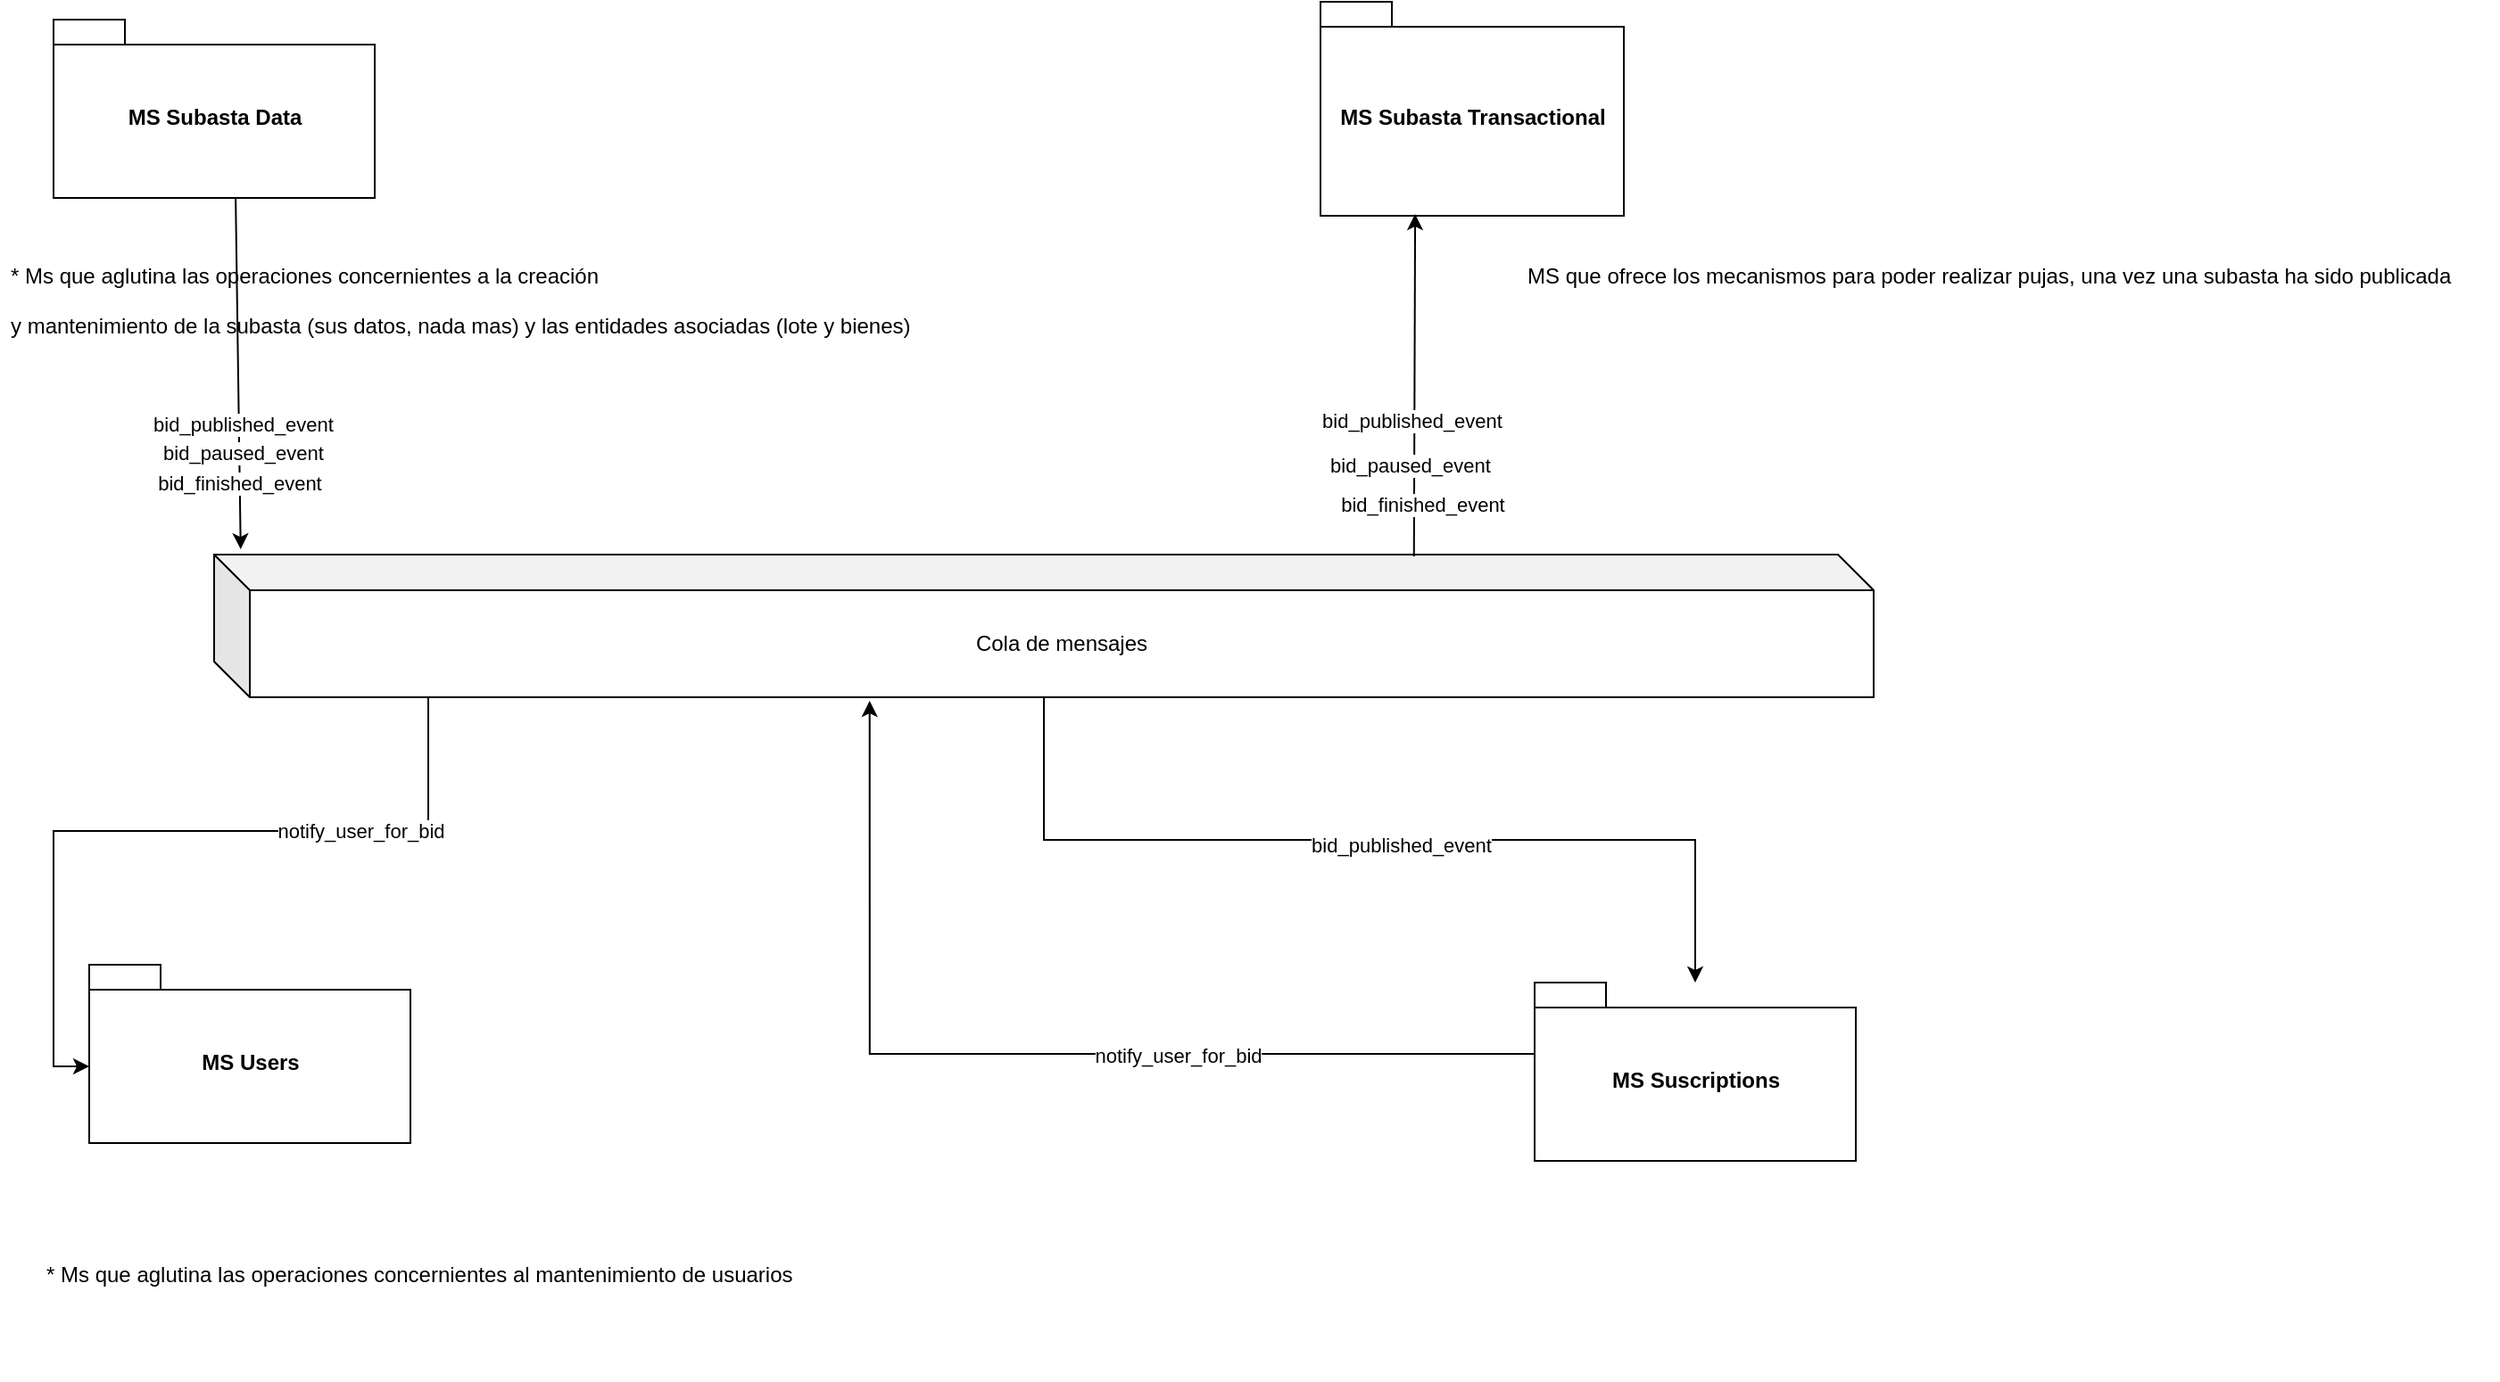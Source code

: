 <mxfile version="20.8.18" type="github"><diagram id="C5RBs43oDa-KdzZeNtuy" name="Page-1"><mxGraphModel dx="2901" dy="1079" grid="1" gridSize="10" guides="1" tooltips="1" connect="1" arrows="1" fold="1" page="1" pageScale="1" pageWidth="827" pageHeight="1169" math="0" shadow="0"><root><mxCell id="WIyWlLk6GJQsqaUBKTNV-0"/><mxCell id="WIyWlLk6GJQsqaUBKTNV-1" parent="WIyWlLk6GJQsqaUBKTNV-0"/><mxCell id="QDV0z6x90DDMRrMOmXiv-1" value="MS Subasta Data" style="shape=folder;fontStyle=1;spacingTop=10;tabWidth=40;tabHeight=14;tabPosition=left;html=1;" vertex="1" parent="WIyWlLk6GJQsqaUBKTNV-1"><mxGeometry x="-550" y="40" width="180" height="100" as="geometry"/></mxCell><mxCell id="QDV0z6x90DDMRrMOmXiv-2" value="* Ms que aglutina las operaciones concernientes a la creación &#xA;&#xA;y mantenimiento de la subasta (sus datos, nada mas) y las entidades asociadas (lote y bienes)&#xA;" style="text;strokeColor=none;fillColor=none;spacingLeft=4;spacingRight=4;overflow=hidden;rotatable=0;points=[[0,0.5],[1,0.5]];portConstraint=eastwest;fontSize=12;" vertex="1" parent="WIyWlLk6GJQsqaUBKTNV-1"><mxGeometry x="-580" y="170" width="520" height="70" as="geometry"/></mxCell><mxCell id="QDV0z6x90DDMRrMOmXiv-3" value="MS Subasta Transactional" style="shape=folder;fontStyle=1;spacingTop=10;tabWidth=40;tabHeight=14;tabPosition=left;html=1;" vertex="1" parent="WIyWlLk6GJQsqaUBKTNV-1"><mxGeometry x="160" y="30" width="170" height="120" as="geometry"/></mxCell><mxCell id="QDV0z6x90DDMRrMOmXiv-4" value="MS que ofrece los mecanismos para poder realizar pujas, una vez una subasta ha sido publicada&#xA;" style="text;strokeColor=none;fillColor=none;spacingLeft=4;spacingRight=4;overflow=hidden;rotatable=0;points=[[0,0.5],[1,0.5]];portConstraint=eastwest;fontSize=12;" vertex="1" parent="WIyWlLk6GJQsqaUBKTNV-1"><mxGeometry x="270" y="170" width="550" height="40" as="geometry"/></mxCell><mxCell id="QDV0z6x90DDMRrMOmXiv-20" style="edgeStyle=orthogonalEdgeStyle;rounded=0;orthogonalLoop=1;jettySize=auto;html=1;" edge="1" parent="WIyWlLk6GJQsqaUBKTNV-1" source="QDV0z6x90DDMRrMOmXiv-8" target="QDV0z6x90DDMRrMOmXiv-19"><mxGeometry relative="1" as="geometry"/></mxCell><mxCell id="QDV0z6x90DDMRrMOmXiv-21" value="bid_published_event" style="edgeLabel;html=1;align=center;verticalAlign=middle;resizable=0;points=[];" vertex="1" connectable="0" parent="QDV0z6x90DDMRrMOmXiv-20"><mxGeometry x="0.066" y="-3" relative="1" as="geometry"><mxPoint as="offset"/></mxGeometry></mxCell><mxCell id="QDV0z6x90DDMRrMOmXiv-24" style="edgeStyle=orthogonalEdgeStyle;rounded=0;orthogonalLoop=1;jettySize=auto;html=1;entryX=0;entryY=0;entryDx=0;entryDy=57;entryPerimeter=0;" edge="1" parent="WIyWlLk6GJQsqaUBKTNV-1" source="QDV0z6x90DDMRrMOmXiv-8" target="QDV0z6x90DDMRrMOmXiv-17"><mxGeometry relative="1" as="geometry"><Array as="points"><mxPoint x="-340" y="495"/><mxPoint x="-550" y="495"/><mxPoint x="-550" y="627"/></Array></mxGeometry></mxCell><mxCell id="QDV0z6x90DDMRrMOmXiv-25" value="notify_user_for_bid" style="edgeLabel;html=1;align=center;verticalAlign=middle;resizable=0;points=[];" vertex="1" connectable="0" parent="QDV0z6x90DDMRrMOmXiv-24"><mxGeometry x="-0.483" relative="1" as="geometry"><mxPoint as="offset"/></mxGeometry></mxCell><mxCell id="QDV0z6x90DDMRrMOmXiv-8" value="Cola de mensajes" style="shape=cube;whiteSpace=wrap;html=1;boundedLbl=1;backgroundOutline=1;darkOpacity=0.05;darkOpacity2=0.1;" vertex="1" parent="WIyWlLk6GJQsqaUBKTNV-1"><mxGeometry x="-460" y="340" width="930" height="80" as="geometry"/></mxCell><mxCell id="QDV0z6x90DDMRrMOmXiv-9" value="" style="endArrow=classic;html=1;rounded=0;exitX=0.567;exitY=1;exitDx=0;exitDy=0;exitPerimeter=0;entryX=0.016;entryY=-0.037;entryDx=0;entryDy=0;entryPerimeter=0;" edge="1" parent="WIyWlLk6GJQsqaUBKTNV-1" source="QDV0z6x90DDMRrMOmXiv-1" target="QDV0z6x90DDMRrMOmXiv-8"><mxGeometry width="50" height="50" relative="1" as="geometry"><mxPoint x="390" y="400" as="sourcePoint"/><mxPoint x="440" y="350" as="targetPoint"/></mxGeometry></mxCell><mxCell id="QDV0z6x90DDMRrMOmXiv-10" value="bid_published_event" style="edgeLabel;html=1;align=center;verticalAlign=middle;resizable=0;points=[];" vertex="1" connectable="0" parent="QDV0z6x90DDMRrMOmXiv-9"><mxGeometry x="0.289" y="2" relative="1" as="geometry"><mxPoint as="offset"/></mxGeometry></mxCell><mxCell id="QDV0z6x90DDMRrMOmXiv-11" value="bid_paused_event" style="edgeLabel;html=1;align=center;verticalAlign=middle;resizable=0;points=[];" vertex="1" connectable="0" parent="QDV0z6x90DDMRrMOmXiv-9"><mxGeometry x="0.452" y="2" relative="1" as="geometry"><mxPoint as="offset"/></mxGeometry></mxCell><mxCell id="QDV0z6x90DDMRrMOmXiv-12" value="bid_finished_event" style="edgeLabel;html=1;align=center;verticalAlign=middle;resizable=0;points=[];" vertex="1" connectable="0" parent="QDV0z6x90DDMRrMOmXiv-9"><mxGeometry x="0.624" y="-1" relative="1" as="geometry"><mxPoint as="offset"/></mxGeometry></mxCell><mxCell id="QDV0z6x90DDMRrMOmXiv-13" value="" style="endArrow=classic;html=1;rounded=0;entryX=0.312;entryY=0.992;entryDx=0;entryDy=0;entryPerimeter=0;exitX=0.723;exitY=0.013;exitDx=0;exitDy=0;exitPerimeter=0;" edge="1" parent="WIyWlLk6GJQsqaUBKTNV-1" source="QDV0z6x90DDMRrMOmXiv-8" target="QDV0z6x90DDMRrMOmXiv-3"><mxGeometry width="50" height="50" relative="1" as="geometry"><mxPoint x="390" y="400" as="sourcePoint"/><mxPoint x="440" y="350" as="targetPoint"/></mxGeometry></mxCell><mxCell id="QDV0z6x90DDMRrMOmXiv-14" value="bid_published_event" style="edgeLabel;html=1;align=center;verticalAlign=middle;resizable=0;points=[];" vertex="1" connectable="0" parent="QDV0z6x90DDMRrMOmXiv-13"><mxGeometry x="-0.208" y="2" relative="1" as="geometry"><mxPoint as="offset"/></mxGeometry></mxCell><mxCell id="QDV0z6x90DDMRrMOmXiv-15" value="bid_paused_event" style="edgeLabel;html=1;align=center;verticalAlign=middle;resizable=0;points=[];" vertex="1" connectable="0" parent="QDV0z6x90DDMRrMOmXiv-13"><mxGeometry x="-0.468" y="3" relative="1" as="geometry"><mxPoint as="offset"/></mxGeometry></mxCell><mxCell id="QDV0z6x90DDMRrMOmXiv-16" value="bid_finished_event" style="edgeLabel;html=1;align=center;verticalAlign=middle;resizable=0;points=[];" vertex="1" connectable="0" parent="QDV0z6x90DDMRrMOmXiv-13"><mxGeometry x="-0.697" y="-4" relative="1" as="geometry"><mxPoint as="offset"/></mxGeometry></mxCell><mxCell id="QDV0z6x90DDMRrMOmXiv-17" value="MS Users" style="shape=folder;fontStyle=1;spacingTop=10;tabWidth=40;tabHeight=14;tabPosition=left;html=1;" vertex="1" parent="WIyWlLk6GJQsqaUBKTNV-1"><mxGeometry x="-530" y="570" width="180" height="100" as="geometry"/></mxCell><mxCell id="QDV0z6x90DDMRrMOmXiv-18" value="* Ms que aglutina las operaciones concernientes al mantenimiento de usuarios" style="text;strokeColor=none;fillColor=none;spacingLeft=4;spacingRight=4;overflow=hidden;rotatable=0;points=[[0,0.5],[1,0.5]];portConstraint=eastwest;fontSize=12;" vertex="1" parent="WIyWlLk6GJQsqaUBKTNV-1"><mxGeometry x="-560" y="730" width="520" height="70" as="geometry"/></mxCell><mxCell id="QDV0z6x90DDMRrMOmXiv-22" style="edgeStyle=orthogonalEdgeStyle;rounded=0;orthogonalLoop=1;jettySize=auto;html=1;entryX=0.395;entryY=1.025;entryDx=0;entryDy=0;entryPerimeter=0;" edge="1" parent="WIyWlLk6GJQsqaUBKTNV-1" source="QDV0z6x90DDMRrMOmXiv-19" target="QDV0z6x90DDMRrMOmXiv-8"><mxGeometry relative="1" as="geometry"><Array as="points"><mxPoint x="-93" y="620"/></Array></mxGeometry></mxCell><mxCell id="QDV0z6x90DDMRrMOmXiv-23" value="notify_user_for_bid" style="edgeLabel;html=1;align=center;verticalAlign=middle;resizable=0;points=[];" vertex="1" connectable="0" parent="QDV0z6x90DDMRrMOmXiv-22"><mxGeometry x="-0.299" y="1" relative="1" as="geometry"><mxPoint as="offset"/></mxGeometry></mxCell><mxCell id="QDV0z6x90DDMRrMOmXiv-19" value="MS Suscriptions" style="shape=folder;fontStyle=1;spacingTop=10;tabWidth=40;tabHeight=14;tabPosition=left;html=1;" vertex="1" parent="WIyWlLk6GJQsqaUBKTNV-1"><mxGeometry x="280" y="580" width="180" height="100" as="geometry"/></mxCell></root></mxGraphModel></diagram></mxfile>